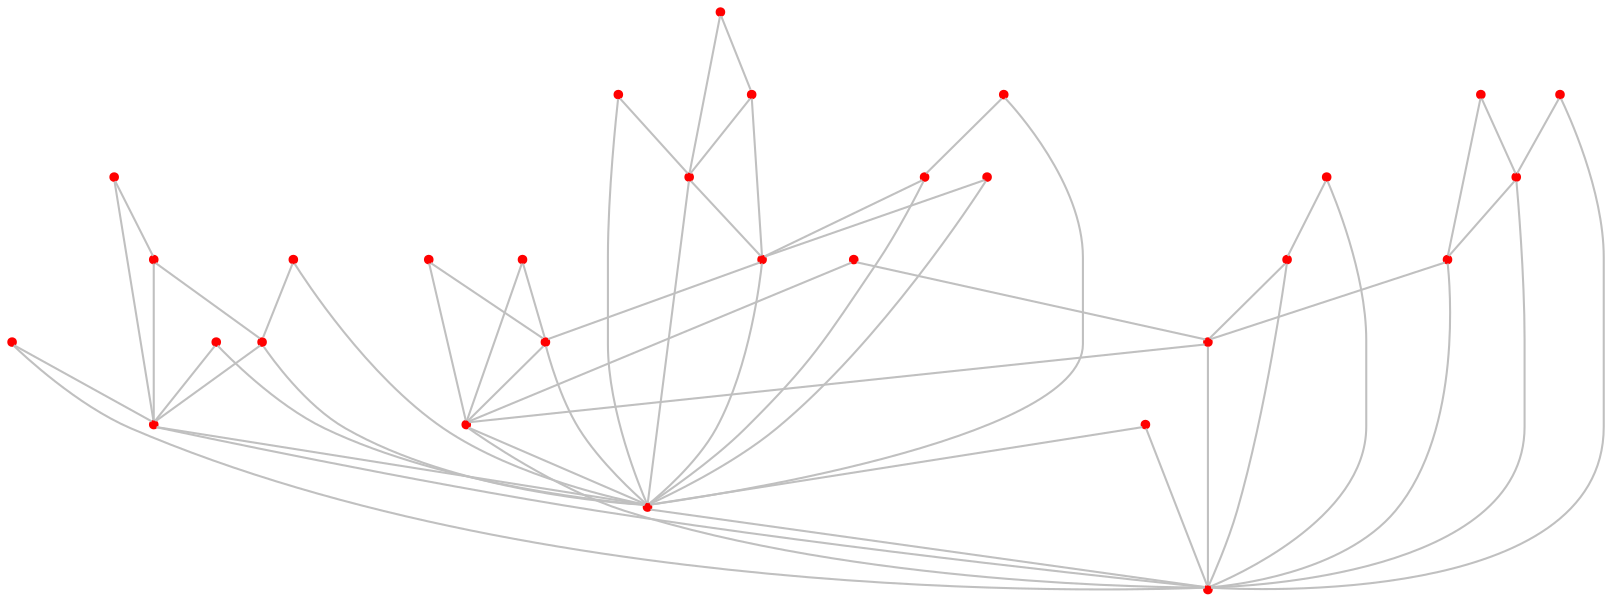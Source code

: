 graph {
	0 [color=red shape=point]
	1 [color=red shape=point]
	2 [color=red shape=point]
	3 [color=red shape=point]
	4 [color=red shape=point]
	5 [color=red shape=point]
	6 [color=red shape=point]
	7 [color=red shape=point]
	8 [color=red shape=point]
	9 [color=red shape=point]
	10 [color=red shape=point]
	11 [color=red shape=point]
	12 [color=red shape=point]
	13 [color=red shape=point]
	14 [color=red shape=point]
	15 [color=red shape=point]
	16 [color=red shape=point]
	17 [color=red shape=point]
	18 [color=red shape=point]
	19 [color=red shape=point]
	20 [color=red shape=point]
	21 [color=red shape=point]
	22 [color=red shape=point]
	23 [color=red shape=point]
	24 [color=red shape=point]
	25 [color=red shape=point]
	26 [color=red shape=point]
	27 [color=red shape=point]
	28 [color=red shape=point]
	29 [color=red shape=point]
	0 -- 1 [color=gray]
	1 -- 2 [color=gray]
	0 -- 2 [color=gray]
	3 -- 1 [color=gray]
	3 -- 2 [color=gray]
	4 -- 0 [color=gray]
	4 -- 1 [color=gray]
	5 -- 0 [color=gray]
	5 -- 1 [color=gray]
	6 -- 3 [color=gray]
	6 -- 1 [color=gray]
	7 -- 6 [color=gray]
	7 -- 1 [color=gray]
	8 -- 7 [color=gray]
	8 -- 1 [color=gray]
	9 -- 4 [color=gray]
	9 -- 0 [color=gray]
	10 -- 8 [color=gray]
	10 -- 7 [color=gray]
	11 -- 3 [color=gray]
	11 -- 2 [color=gray]
	12 -- 9 [color=gray]
	12 -- 0 [color=gray]
	13 -- 4 [color=gray]
	13 -- 1 [color=gray]
	14 -- 7 [color=gray]
	14 -- 1 [color=gray]
	15 -- 6 [color=gray]
	15 -- 3 [color=gray]
	16 -- 10 [color=gray]
	16 -- 8 [color=gray]
	17 -- 14 [color=gray]
	17 -- 1 [color=gray]
	18 -- 6 [color=gray]
	18 -- 3 [color=gray]
	19 -- 8 [color=gray]
	19 -- 1 [color=gray]
	20 -- 7 [color=gray]
	20 -- 1 [color=gray]
	21 -- 11 [color=gray]
	21 -- 2 [color=gray]
	22 -- 11 [color=gray]
	22 -- 2 [color=gray]
	23 -- 11 [color=gray]
	23 -- 3 [color=gray]
	24 -- 22 [color=gray]
	24 -- 2 [color=gray]
	25 -- 1 [color=gray]
	25 -- 2 [color=gray]
	26 -- 0 [color=gray]
	26 -- 2 [color=gray]
	27 -- 21 [color=gray]
	27 -- 2 [color=gray]
	28 -- 24 [color=gray]
	28 -- 2 [color=gray]
	29 -- 24 [color=gray]
	29 -- 22 [color=gray]
}
